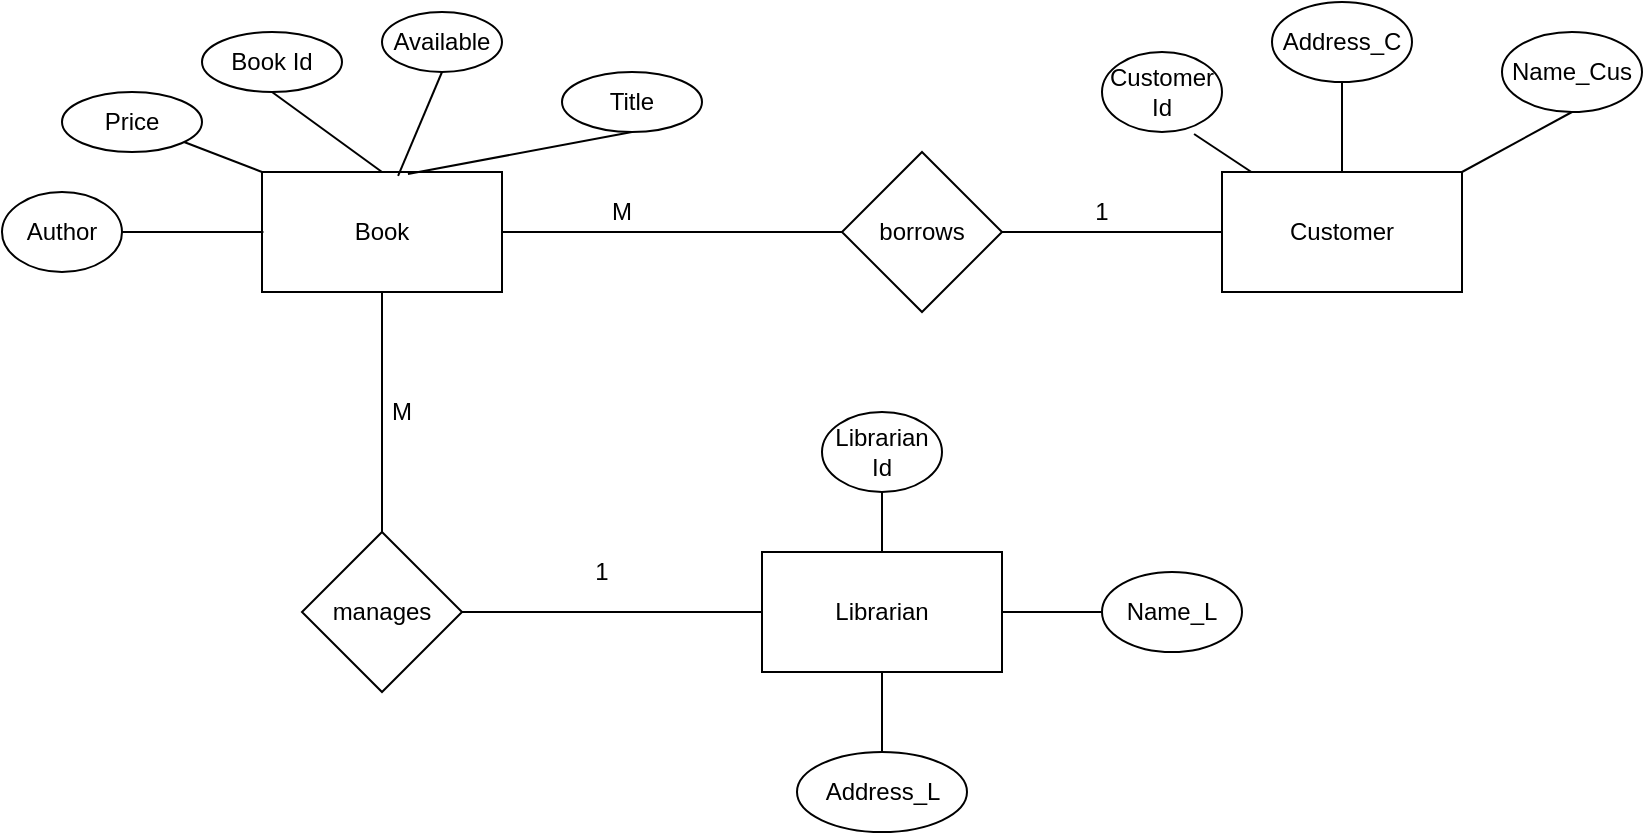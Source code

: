 <mxfile version="13.8.8" type="github">
  <diagram id="R2lEEEUBdFMjLlhIrx00" name="Page-1">
    <mxGraphModel dx="2228" dy="788" grid="1" gridSize="10" guides="1" tooltips="1" connect="1" arrows="1" fold="1" page="1" pageScale="1" pageWidth="850" pageHeight="1100" math="0" shadow="0" extFonts="Permanent Marker^https://fonts.googleapis.com/css?family=Permanent+Marker">
      <root>
        <mxCell id="0" />
        <mxCell id="1" parent="0" />
        <mxCell id="XCGxaM9_9Gl26f5sVmlS-1" value="Book" style="rounded=0;whiteSpace=wrap;html=1;" vertex="1" parent="1">
          <mxGeometry x="80" y="280" width="120" height="60" as="geometry" />
        </mxCell>
        <mxCell id="XCGxaM9_9Gl26f5sVmlS-2" value="Customer" style="rounded=0;whiteSpace=wrap;html=1;" vertex="1" parent="1">
          <mxGeometry x="560" y="280" width="120" height="60" as="geometry" />
        </mxCell>
        <mxCell id="XCGxaM9_9Gl26f5sVmlS-3" value="Librarian" style="rounded=0;whiteSpace=wrap;html=1;" vertex="1" parent="1">
          <mxGeometry x="330" y="470" width="120" height="60" as="geometry" />
        </mxCell>
        <mxCell id="XCGxaM9_9Gl26f5sVmlS-4" value="manages" style="rhombus;whiteSpace=wrap;html=1;rounded=0;" vertex="1" parent="1">
          <mxGeometry x="100" y="460" width="80" height="80" as="geometry" />
        </mxCell>
        <mxCell id="XCGxaM9_9Gl26f5sVmlS-7" value="" style="endArrow=none;html=1;entryX=0;entryY=0.5;entryDx=0;entryDy=0;exitX=1;exitY=0.5;exitDx=0;exitDy=0;" edge="1" parent="1" source="XCGxaM9_9Gl26f5sVmlS-4" target="XCGxaM9_9Gl26f5sVmlS-3">
          <mxGeometry width="50" height="50" relative="1" as="geometry">
            <mxPoint x="240" y="340" as="sourcePoint" />
            <mxPoint x="290" y="290" as="targetPoint" />
            <Array as="points" />
          </mxGeometry>
        </mxCell>
        <mxCell id="XCGxaM9_9Gl26f5sVmlS-8" value="" style="endArrow=none;html=1;entryX=0.5;entryY=0;entryDx=0;entryDy=0;exitX=0.5;exitY=1;exitDx=0;exitDy=0;" edge="1" parent="1" source="XCGxaM9_9Gl26f5sVmlS-1" target="XCGxaM9_9Gl26f5sVmlS-4">
          <mxGeometry width="50" height="50" relative="1" as="geometry">
            <mxPoint x="240" y="340" as="sourcePoint" />
            <mxPoint x="290" y="290" as="targetPoint" />
          </mxGeometry>
        </mxCell>
        <mxCell id="XCGxaM9_9Gl26f5sVmlS-9" value="1" style="text;html=1;strokeColor=none;fillColor=none;align=center;verticalAlign=middle;whiteSpace=wrap;rounded=0;" vertex="1" parent="1">
          <mxGeometry x="230" y="470" width="40" height="20" as="geometry" />
        </mxCell>
        <mxCell id="XCGxaM9_9Gl26f5sVmlS-10" value="M" style="text;html=1;strokeColor=none;fillColor=none;align=center;verticalAlign=middle;whiteSpace=wrap;rounded=0;" vertex="1" parent="1">
          <mxGeometry x="130" y="390" width="40" height="20" as="geometry" />
        </mxCell>
        <mxCell id="XCGxaM9_9Gl26f5sVmlS-14" value="borrows" style="rhombus;whiteSpace=wrap;html=1;rounded=0;" vertex="1" parent="1">
          <mxGeometry x="370" y="270" width="80" height="80" as="geometry" />
        </mxCell>
        <mxCell id="XCGxaM9_9Gl26f5sVmlS-16" value="" style="endArrow=none;html=1;entryX=0;entryY=0.5;entryDx=0;entryDy=0;exitX=1;exitY=0.5;exitDx=0;exitDy=0;" edge="1" parent="1" source="XCGxaM9_9Gl26f5sVmlS-1" target="XCGxaM9_9Gl26f5sVmlS-14">
          <mxGeometry width="50" height="50" relative="1" as="geometry">
            <mxPoint x="240" y="340" as="sourcePoint" />
            <mxPoint x="290" y="290" as="targetPoint" />
          </mxGeometry>
        </mxCell>
        <mxCell id="XCGxaM9_9Gl26f5sVmlS-17" value="" style="endArrow=none;html=1;exitX=1;exitY=0.5;exitDx=0;exitDy=0;entryX=0;entryY=0.5;entryDx=0;entryDy=0;" edge="1" parent="1" source="XCGxaM9_9Gl26f5sVmlS-14" target="XCGxaM9_9Gl26f5sVmlS-2">
          <mxGeometry width="50" height="50" relative="1" as="geometry">
            <mxPoint x="375" y="350" as="sourcePoint" />
            <mxPoint x="425" y="300" as="targetPoint" />
          </mxGeometry>
        </mxCell>
        <mxCell id="XCGxaM9_9Gl26f5sVmlS-18" value="M" style="text;html=1;strokeColor=none;fillColor=none;align=center;verticalAlign=middle;whiteSpace=wrap;rounded=0;" vertex="1" parent="1">
          <mxGeometry x="240" y="290" width="40" height="20" as="geometry" />
        </mxCell>
        <mxCell id="XCGxaM9_9Gl26f5sVmlS-19" value="1" style="text;html=1;strokeColor=none;fillColor=none;align=center;verticalAlign=middle;whiteSpace=wrap;rounded=0;" vertex="1" parent="1">
          <mxGeometry x="480" y="290" width="40" height="20" as="geometry" />
        </mxCell>
        <mxCell id="XCGxaM9_9Gl26f5sVmlS-20" value="Available" style="ellipse;whiteSpace=wrap;html=1;rounded=0;" vertex="1" parent="1">
          <mxGeometry x="140" y="200" width="60" height="30" as="geometry" />
        </mxCell>
        <mxCell id="XCGxaM9_9Gl26f5sVmlS-23" value="Book Id" style="ellipse;whiteSpace=wrap;html=1;" vertex="1" parent="1">
          <mxGeometry x="50" y="210" width="70" height="30" as="geometry" />
        </mxCell>
        <mxCell id="XCGxaM9_9Gl26f5sVmlS-25" value="Title" style="ellipse;whiteSpace=wrap;html=1;rounded=0;" vertex="1" parent="1">
          <mxGeometry x="230" y="230" width="70" height="30" as="geometry" />
        </mxCell>
        <mxCell id="XCGxaM9_9Gl26f5sVmlS-26" value="Price" style="ellipse;whiteSpace=wrap;html=1;" vertex="1" parent="1">
          <mxGeometry x="-20" y="240" width="70" height="30" as="geometry" />
        </mxCell>
        <mxCell id="XCGxaM9_9Gl26f5sVmlS-27" value="Customer Id" style="ellipse;whiteSpace=wrap;html=1;" vertex="1" parent="1">
          <mxGeometry x="500" y="220" width="60" height="40" as="geometry" />
        </mxCell>
        <mxCell id="XCGxaM9_9Gl26f5sVmlS-28" value="Author" style="ellipse;whiteSpace=wrap;html=1;" vertex="1" parent="1">
          <mxGeometry x="-50" y="290" width="60" height="40" as="geometry" />
        </mxCell>
        <mxCell id="XCGxaM9_9Gl26f5sVmlS-29" value="" style="endArrow=none;html=1;" edge="1" parent="1" source="XCGxaM9_9Gl26f5sVmlS-28">
          <mxGeometry width="50" height="50" relative="1" as="geometry">
            <mxPoint x="10" y="360" as="sourcePoint" />
            <mxPoint x="80.711" y="310" as="targetPoint" />
          </mxGeometry>
        </mxCell>
        <mxCell id="XCGxaM9_9Gl26f5sVmlS-30" value="" style="endArrow=none;html=1;entryX=0;entryY=0;entryDx=0;entryDy=0;" edge="1" parent="1" source="XCGxaM9_9Gl26f5sVmlS-26" target="XCGxaM9_9Gl26f5sVmlS-1">
          <mxGeometry width="50" height="50" relative="1" as="geometry">
            <mxPoint x="40" y="300" as="sourcePoint" />
            <mxPoint x="90" y="250" as="targetPoint" />
          </mxGeometry>
        </mxCell>
        <mxCell id="XCGxaM9_9Gl26f5sVmlS-31" value="" style="endArrow=none;html=1;exitX=0.5;exitY=1;exitDx=0;exitDy=0;entryX=0.5;entryY=0;entryDx=0;entryDy=0;" edge="1" parent="1" source="XCGxaM9_9Gl26f5sVmlS-23" target="XCGxaM9_9Gl26f5sVmlS-1">
          <mxGeometry width="50" height="50" relative="1" as="geometry">
            <mxPoint x="90" y="290" as="sourcePoint" />
            <mxPoint x="140" y="240" as="targetPoint" />
          </mxGeometry>
        </mxCell>
        <mxCell id="XCGxaM9_9Gl26f5sVmlS-32" value="" style="endArrow=none;html=1;entryX=0.5;entryY=1;entryDx=0;entryDy=0;exitX=0.567;exitY=0.033;exitDx=0;exitDy=0;exitPerimeter=0;" edge="1" parent="1" source="XCGxaM9_9Gl26f5sVmlS-1" target="XCGxaM9_9Gl26f5sVmlS-20">
          <mxGeometry width="50" height="50" relative="1" as="geometry">
            <mxPoint x="140" y="276" as="sourcePoint" />
            <mxPoint x="370" y="380" as="targetPoint" />
            <Array as="points" />
          </mxGeometry>
        </mxCell>
        <mxCell id="XCGxaM9_9Gl26f5sVmlS-33" value="" style="endArrow=none;html=1;entryX=0.5;entryY=1;entryDx=0;entryDy=0;exitX=0.608;exitY=0.017;exitDx=0;exitDy=0;exitPerimeter=0;" edge="1" parent="1" source="XCGxaM9_9Gl26f5sVmlS-1" target="XCGxaM9_9Gl26f5sVmlS-25">
          <mxGeometry width="50" height="50" relative="1" as="geometry">
            <mxPoint x="320" y="430" as="sourcePoint" />
            <mxPoint x="370" y="380" as="targetPoint" />
          </mxGeometry>
        </mxCell>
        <mxCell id="XCGxaM9_9Gl26f5sVmlS-34" value="Name_Cus" style="ellipse;whiteSpace=wrap;html=1;" vertex="1" parent="1">
          <mxGeometry x="700" y="210" width="70" height="40" as="geometry" />
        </mxCell>
        <mxCell id="XCGxaM9_9Gl26f5sVmlS-35" value="Address_C" style="ellipse;whiteSpace=wrap;html=1;" vertex="1" parent="1">
          <mxGeometry x="585" y="195" width="70" height="40" as="geometry" />
        </mxCell>
        <mxCell id="XCGxaM9_9Gl26f5sVmlS-36" value="" style="endArrow=none;html=1;exitX=0.767;exitY=1.025;exitDx=0;exitDy=0;exitPerimeter=0;" edge="1" parent="1" source="XCGxaM9_9Gl26f5sVmlS-27" target="XCGxaM9_9Gl26f5sVmlS-2">
          <mxGeometry width="50" height="50" relative="1" as="geometry">
            <mxPoint x="550" y="300" as="sourcePoint" />
            <mxPoint x="600" y="250" as="targetPoint" />
          </mxGeometry>
        </mxCell>
        <mxCell id="XCGxaM9_9Gl26f5sVmlS-37" value="" style="endArrow=none;html=1;entryX=0.5;entryY=1;entryDx=0;entryDy=0;exitX=0.5;exitY=0;exitDx=0;exitDy=0;" edge="1" parent="1" source="XCGxaM9_9Gl26f5sVmlS-2" target="XCGxaM9_9Gl26f5sVmlS-35">
          <mxGeometry width="50" height="50" relative="1" as="geometry">
            <mxPoint x="320" y="430" as="sourcePoint" />
            <mxPoint x="370" y="380" as="targetPoint" />
          </mxGeometry>
        </mxCell>
        <mxCell id="XCGxaM9_9Gl26f5sVmlS-39" value="" style="endArrow=none;html=1;exitX=1;exitY=0;exitDx=0;exitDy=0;entryX=0.5;entryY=1;entryDx=0;entryDy=0;" edge="1" parent="1" source="XCGxaM9_9Gl26f5sVmlS-2" target="XCGxaM9_9Gl26f5sVmlS-34">
          <mxGeometry width="50" height="50" relative="1" as="geometry">
            <mxPoint x="700" y="310" as="sourcePoint" />
            <mxPoint x="750" y="260" as="targetPoint" />
          </mxGeometry>
        </mxCell>
        <mxCell id="XCGxaM9_9Gl26f5sVmlS-40" value="Name_L" style="ellipse;whiteSpace=wrap;html=1;" vertex="1" parent="1">
          <mxGeometry x="500" y="480" width="70" height="40" as="geometry" />
        </mxCell>
        <mxCell id="XCGxaM9_9Gl26f5sVmlS-41" value="Librarian Id" style="ellipse;whiteSpace=wrap;html=1;" vertex="1" parent="1">
          <mxGeometry x="360" y="400" width="60" height="40" as="geometry" />
        </mxCell>
        <mxCell id="XCGxaM9_9Gl26f5sVmlS-42" value="Address_L" style="ellipse;whiteSpace=wrap;html=1;" vertex="1" parent="1">
          <mxGeometry x="347.5" y="570" width="85" height="40" as="geometry" />
        </mxCell>
        <mxCell id="XCGxaM9_9Gl26f5sVmlS-43" value="" style="endArrow=none;html=1;entryX=0.5;entryY=1;entryDx=0;entryDy=0;exitX=0.5;exitY=0;exitDx=0;exitDy=0;" edge="1" parent="1" source="XCGxaM9_9Gl26f5sVmlS-42" target="XCGxaM9_9Gl26f5sVmlS-3">
          <mxGeometry width="50" height="50" relative="1" as="geometry">
            <mxPoint x="390" y="560" as="sourcePoint" />
            <mxPoint x="430" y="530" as="targetPoint" />
          </mxGeometry>
        </mxCell>
        <mxCell id="XCGxaM9_9Gl26f5sVmlS-44" value="" style="endArrow=none;html=1;entryX=0.5;entryY=0;entryDx=0;entryDy=0;exitX=0.5;exitY=1;exitDx=0;exitDy=0;" edge="1" parent="1" source="XCGxaM9_9Gl26f5sVmlS-41" target="XCGxaM9_9Gl26f5sVmlS-3">
          <mxGeometry width="50" height="50" relative="1" as="geometry">
            <mxPoint x="320" y="430" as="sourcePoint" />
            <mxPoint x="370" y="380" as="targetPoint" />
          </mxGeometry>
        </mxCell>
        <mxCell id="XCGxaM9_9Gl26f5sVmlS-45" value="" style="endArrow=none;html=1;exitX=0;exitY=0.5;exitDx=0;exitDy=0;entryX=1;entryY=0.5;entryDx=0;entryDy=0;" edge="1" parent="1" source="XCGxaM9_9Gl26f5sVmlS-40" target="XCGxaM9_9Gl26f5sVmlS-3">
          <mxGeometry width="50" height="50" relative="1" as="geometry">
            <mxPoint x="320" y="430" as="sourcePoint" />
            <mxPoint x="370" y="380" as="targetPoint" />
          </mxGeometry>
        </mxCell>
      </root>
    </mxGraphModel>
  </diagram>
</mxfile>
